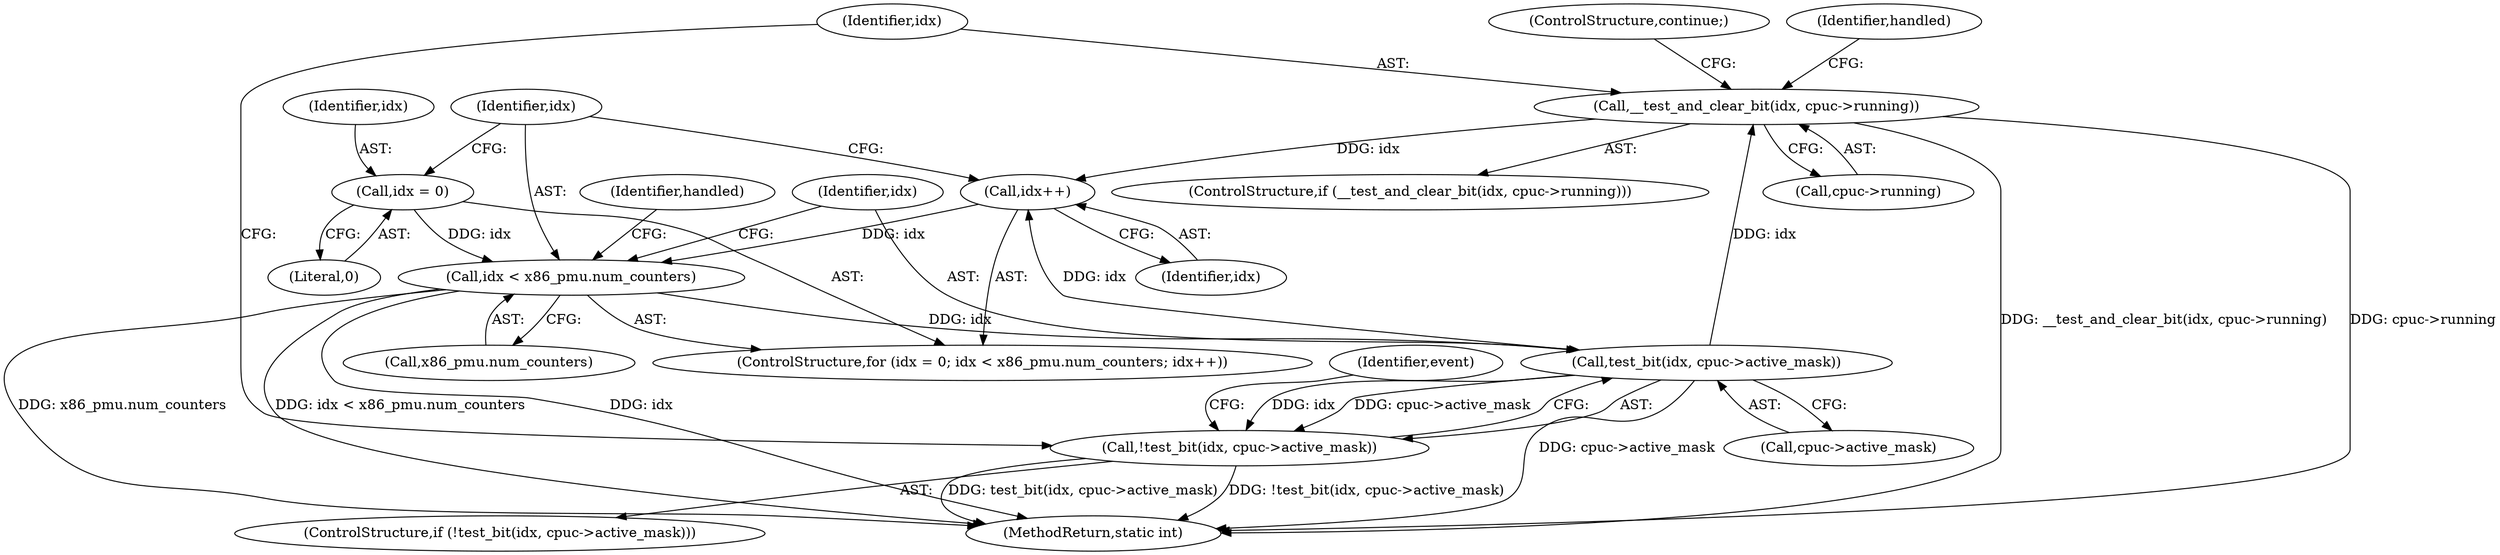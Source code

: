 digraph "0_linux_a8b0ca17b80e92faab46ee7179ba9e99ccb61233_45@pointer" {
"1000148" [label="(Call,__test_and_clear_bit(idx, cpuc->running))"];
"1000141" [label="(Call,test_bit(idx, cpuc->active_mask))"];
"1000131" [label="(Call,idx < x86_pmu.num_counters)"];
"1000128" [label="(Call,idx = 0)"];
"1000136" [label="(Call,idx++)"];
"1000148" [label="(Call,__test_and_clear_bit(idx, cpuc->running))"];
"1000140" [label="(Call,!test_bit(idx, cpuc->active_mask))"];
"1000149" [label="(Identifier,idx)"];
"1000155" [label="(ControlStructure,continue;)"];
"1000141" [label="(Call,test_bit(idx, cpuc->active_mask))"];
"1000195" [label="(Identifier,handled)"];
"1000157" [label="(Identifier,event)"];
"1000127" [label="(ControlStructure,for (idx = 0; idx < x86_pmu.num_counters; idx++))"];
"1000150" [label="(Call,cpuc->running)"];
"1000136" [label="(Call,idx++)"];
"1000200" [label="(MethodReturn,static int)"];
"1000154" [label="(Identifier,handled)"];
"1000129" [label="(Identifier,idx)"];
"1000148" [label="(Call,__test_and_clear_bit(idx, cpuc->running))"];
"1000147" [label="(ControlStructure,if (__test_and_clear_bit(idx, cpuc->running)))"];
"1000142" [label="(Identifier,idx)"];
"1000130" [label="(Literal,0)"];
"1000131" [label="(Call,idx < x86_pmu.num_counters)"];
"1000140" [label="(Call,!test_bit(idx, cpuc->active_mask))"];
"1000132" [label="(Identifier,idx)"];
"1000143" [label="(Call,cpuc->active_mask)"];
"1000133" [label="(Call,x86_pmu.num_counters)"];
"1000128" [label="(Call,idx = 0)"];
"1000139" [label="(ControlStructure,if (!test_bit(idx, cpuc->active_mask)))"];
"1000137" [label="(Identifier,idx)"];
"1000148" -> "1000147"  [label="AST: "];
"1000148" -> "1000150"  [label="CFG: "];
"1000149" -> "1000148"  [label="AST: "];
"1000150" -> "1000148"  [label="AST: "];
"1000154" -> "1000148"  [label="CFG: "];
"1000155" -> "1000148"  [label="CFG: "];
"1000148" -> "1000200"  [label="DDG: __test_and_clear_bit(idx, cpuc->running)"];
"1000148" -> "1000200"  [label="DDG: cpuc->running"];
"1000148" -> "1000136"  [label="DDG: idx"];
"1000141" -> "1000148"  [label="DDG: idx"];
"1000141" -> "1000140"  [label="AST: "];
"1000141" -> "1000143"  [label="CFG: "];
"1000142" -> "1000141"  [label="AST: "];
"1000143" -> "1000141"  [label="AST: "];
"1000140" -> "1000141"  [label="CFG: "];
"1000141" -> "1000200"  [label="DDG: cpuc->active_mask"];
"1000141" -> "1000136"  [label="DDG: idx"];
"1000141" -> "1000140"  [label="DDG: idx"];
"1000141" -> "1000140"  [label="DDG: cpuc->active_mask"];
"1000131" -> "1000141"  [label="DDG: idx"];
"1000131" -> "1000127"  [label="AST: "];
"1000131" -> "1000133"  [label="CFG: "];
"1000132" -> "1000131"  [label="AST: "];
"1000133" -> "1000131"  [label="AST: "];
"1000142" -> "1000131"  [label="CFG: "];
"1000195" -> "1000131"  [label="CFG: "];
"1000131" -> "1000200"  [label="DDG: idx"];
"1000131" -> "1000200"  [label="DDG: x86_pmu.num_counters"];
"1000131" -> "1000200"  [label="DDG: idx < x86_pmu.num_counters"];
"1000128" -> "1000131"  [label="DDG: idx"];
"1000136" -> "1000131"  [label="DDG: idx"];
"1000128" -> "1000127"  [label="AST: "];
"1000128" -> "1000130"  [label="CFG: "];
"1000129" -> "1000128"  [label="AST: "];
"1000130" -> "1000128"  [label="AST: "];
"1000132" -> "1000128"  [label="CFG: "];
"1000136" -> "1000127"  [label="AST: "];
"1000136" -> "1000137"  [label="CFG: "];
"1000137" -> "1000136"  [label="AST: "];
"1000132" -> "1000136"  [label="CFG: "];
"1000140" -> "1000139"  [label="AST: "];
"1000149" -> "1000140"  [label="CFG: "];
"1000157" -> "1000140"  [label="CFG: "];
"1000140" -> "1000200"  [label="DDG: test_bit(idx, cpuc->active_mask)"];
"1000140" -> "1000200"  [label="DDG: !test_bit(idx, cpuc->active_mask)"];
}
